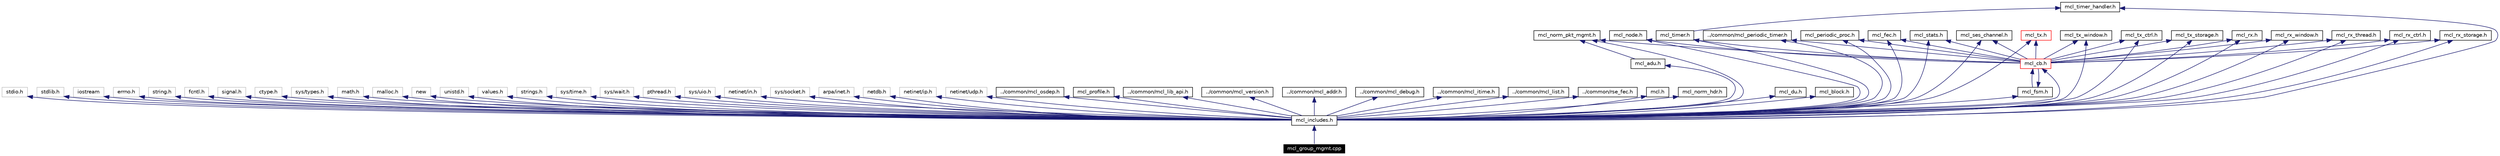 digraph G
{
  edge [fontname="Helvetica",fontsize=10,labelfontname="Helvetica",labelfontsize=10];
  node [fontname="Helvetica",fontsize=10,shape=record];
  Node1038 [label="mcl_group_mgmt.cpp",height=0.2,width=0.4,color="white", fillcolor="black", style="filled" fontcolor="white"];
  Node1039 -> Node1038 [dir=back,color="midnightblue",fontsize=10,style="solid",fontname="Helvetica"];
  Node1039 [label="mcl_includes.h",height=0.2,width=0.4,color="black",URL="$mcl__includes_8h.html"];
  Node1040 -> Node1039 [dir=back,color="midnightblue",fontsize=10,style="solid",fontname="Helvetica"];
  Node1040 [label="stdio.h",height=0.2,width=0.4,color="grey75"];
  Node1041 -> Node1039 [dir=back,color="midnightblue",fontsize=10,style="solid",fontname="Helvetica"];
  Node1041 [label="stdlib.h",height=0.2,width=0.4,color="grey75"];
  Node1042 -> Node1039 [dir=back,color="midnightblue",fontsize=10,style="solid",fontname="Helvetica"];
  Node1042 [label="iostream",height=0.2,width=0.4,color="grey75"];
  Node1043 -> Node1039 [dir=back,color="midnightblue",fontsize=10,style="solid",fontname="Helvetica"];
  Node1043 [label="errno.h",height=0.2,width=0.4,color="grey75"];
  Node1044 -> Node1039 [dir=back,color="midnightblue",fontsize=10,style="solid",fontname="Helvetica"];
  Node1044 [label="string.h",height=0.2,width=0.4,color="grey75"];
  Node1045 -> Node1039 [dir=back,color="midnightblue",fontsize=10,style="solid",fontname="Helvetica"];
  Node1045 [label="fcntl.h",height=0.2,width=0.4,color="grey75"];
  Node1046 -> Node1039 [dir=back,color="midnightblue",fontsize=10,style="solid",fontname="Helvetica"];
  Node1046 [label="signal.h",height=0.2,width=0.4,color="grey75"];
  Node1047 -> Node1039 [dir=back,color="midnightblue",fontsize=10,style="solid",fontname="Helvetica"];
  Node1047 [label="ctype.h",height=0.2,width=0.4,color="grey75"];
  Node1048 -> Node1039 [dir=back,color="midnightblue",fontsize=10,style="solid",fontname="Helvetica"];
  Node1048 [label="sys/types.h",height=0.2,width=0.4,color="grey75"];
  Node1049 -> Node1039 [dir=back,color="midnightblue",fontsize=10,style="solid",fontname="Helvetica"];
  Node1049 [label="math.h",height=0.2,width=0.4,color="grey75"];
  Node1050 -> Node1039 [dir=back,color="midnightblue",fontsize=10,style="solid",fontname="Helvetica"];
  Node1050 [label="malloc.h",height=0.2,width=0.4,color="grey75"];
  Node1051 -> Node1039 [dir=back,color="midnightblue",fontsize=10,style="solid",fontname="Helvetica"];
  Node1051 [label="new",height=0.2,width=0.4,color="grey75"];
  Node1052 -> Node1039 [dir=back,color="midnightblue",fontsize=10,style="solid",fontname="Helvetica"];
  Node1052 [label="unistd.h",height=0.2,width=0.4,color="grey75"];
  Node1053 -> Node1039 [dir=back,color="midnightblue",fontsize=10,style="solid",fontname="Helvetica"];
  Node1053 [label="values.h",height=0.2,width=0.4,color="grey75"];
  Node1054 -> Node1039 [dir=back,color="midnightblue",fontsize=10,style="solid",fontname="Helvetica"];
  Node1054 [label="strings.h",height=0.2,width=0.4,color="grey75"];
  Node1055 -> Node1039 [dir=back,color="midnightblue",fontsize=10,style="solid",fontname="Helvetica"];
  Node1055 [label="sys/time.h",height=0.2,width=0.4,color="grey75"];
  Node1056 -> Node1039 [dir=back,color="midnightblue",fontsize=10,style="solid",fontname="Helvetica"];
  Node1056 [label="sys/wait.h",height=0.2,width=0.4,color="grey75"];
  Node1057 -> Node1039 [dir=back,color="midnightblue",fontsize=10,style="solid",fontname="Helvetica"];
  Node1057 [label="pthread.h",height=0.2,width=0.4,color="grey75"];
  Node1058 -> Node1039 [dir=back,color="midnightblue",fontsize=10,style="solid",fontname="Helvetica"];
  Node1058 [label="sys/uio.h",height=0.2,width=0.4,color="grey75"];
  Node1059 -> Node1039 [dir=back,color="midnightblue",fontsize=10,style="solid",fontname="Helvetica"];
  Node1059 [label="netinet/in.h",height=0.2,width=0.4,color="grey75"];
  Node1060 -> Node1039 [dir=back,color="midnightblue",fontsize=10,style="solid",fontname="Helvetica"];
  Node1060 [label="sys/socket.h",height=0.2,width=0.4,color="grey75"];
  Node1061 -> Node1039 [dir=back,color="midnightblue",fontsize=10,style="solid",fontname="Helvetica"];
  Node1061 [label="arpa/inet.h",height=0.2,width=0.4,color="grey75"];
  Node1062 -> Node1039 [dir=back,color="midnightblue",fontsize=10,style="solid",fontname="Helvetica"];
  Node1062 [label="netdb.h",height=0.2,width=0.4,color="grey75"];
  Node1063 -> Node1039 [dir=back,color="midnightblue",fontsize=10,style="solid",fontname="Helvetica"];
  Node1063 [label="netinet/ip.h",height=0.2,width=0.4,color="grey75"];
  Node1064 -> Node1039 [dir=back,color="midnightblue",fontsize=10,style="solid",fontname="Helvetica"];
  Node1064 [label="netinet/udp.h",height=0.2,width=0.4,color="grey75"];
  Node1065 -> Node1039 [dir=back,color="midnightblue",fontsize=10,style="solid",fontname="Helvetica"];
  Node1065 [label="../common/mcl_osdep.h",height=0.2,width=0.4,color="black",URL="$mcl__osdep_8h.html"];
  Node1066 -> Node1039 [dir=back,color="midnightblue",fontsize=10,style="solid",fontname="Helvetica"];
  Node1066 [label="mcl_profile.h",height=0.2,width=0.4,color="black",URL="$mcl__profile_8h.html"];
  Node1067 -> Node1039 [dir=back,color="midnightblue",fontsize=10,style="solid",fontname="Helvetica"];
  Node1067 [label="../common/mcl_lib_api.h",height=0.2,width=0.4,color="black",URL="$mcl__lib__api_8h.html"];
  Node1068 -> Node1039 [dir=back,color="midnightblue",fontsize=10,style="solid",fontname="Helvetica"];
  Node1068 [label="../common/mcl_version.h",height=0.2,width=0.4,color="black",URL="$mcl__version_8h.html"];
  Node1069 -> Node1039 [dir=back,color="midnightblue",fontsize=10,style="solid",fontname="Helvetica"];
  Node1069 [label="../common/mcl_addr.h",height=0.2,width=0.4,color="black",URL="$mcl__addr_8h.html"];
  Node1070 -> Node1039 [dir=back,color="midnightblue",fontsize=10,style="solid",fontname="Helvetica"];
  Node1070 [label="../common/mcl_debug.h",height=0.2,width=0.4,color="black",URL="$mcl__debug_8h.html"];
  Node1071 -> Node1039 [dir=back,color="midnightblue",fontsize=10,style="solid",fontname="Helvetica"];
  Node1071 [label="../common/mcl_itime.h",height=0.2,width=0.4,color="black",URL="$mcl__itime_8h.html"];
  Node1072 -> Node1039 [dir=back,color="midnightblue",fontsize=10,style="solid",fontname="Helvetica"];
  Node1072 [label="../common/mcl_list.h",height=0.2,width=0.4,color="black",URL="$mcl__list_8h.html"];
  Node1073 -> Node1039 [dir=back,color="midnightblue",fontsize=10,style="solid",fontname="Helvetica"];
  Node1073 [label="../common/rse_fec.h",height=0.2,width=0.4,color="black",URL="$rse__fec_8h.html"];
  Node1074 -> Node1039 [dir=back,color="midnightblue",fontsize=10,style="solid",fontname="Helvetica"];
  Node1074 [label="mcl.h",height=0.2,width=0.4,color="black",URL="$mcl_8h.html"];
  Node1075 -> Node1039 [dir=back,color="midnightblue",fontsize=10,style="solid",fontname="Helvetica"];
  Node1075 [label="mcl_norm_hdr.h",height=0.2,width=0.4,color="black",URL="$mcl__norm__hdr_8h.html"];
  Node1076 -> Node1039 [dir=back,color="midnightblue",fontsize=10,style="solid",fontname="Helvetica"];
  Node1076 [label="mcl_adu.h",height=0.2,width=0.4,color="black",URL="$mcl__adu_8h.html"];
  Node1077 -> Node1076 [dir=back,color="midnightblue",fontsize=10,style="solid",fontname="Helvetica"];
  Node1077 [label="mcl_norm_pkt_mgmt.h",height=0.2,width=0.4,color="black",URL="$mcl__norm__pkt__mgmt_8h.html"];
  Node1078 -> Node1039 [dir=back,color="midnightblue",fontsize=10,style="solid",fontname="Helvetica"];
  Node1078 [label="mcl_du.h",height=0.2,width=0.4,color="black",URL="$mcl__du_8h.html"];
  Node1079 -> Node1039 [dir=back,color="midnightblue",fontsize=10,style="solid",fontname="Helvetica"];
  Node1079 [label="mcl_block.h",height=0.2,width=0.4,color="black",URL="$mcl__block_8h.html"];
  Node1080 -> Node1039 [dir=back,color="midnightblue",fontsize=10,style="solid",fontname="Helvetica"];
  Node1080 [label="mcl_cb.h",height=0.2,width=0.4,color="red",URL="$mcl__cb_8h.html"];
  Node1081 -> Node1080 [dir=back,color="midnightblue",fontsize=10,style="solid",fontname="Helvetica"];
  Node1081 [label="mcl_node.h",height=0.2,width=0.4,color="black",URL="$mcl__node_8h.html"];
  Node1082 -> Node1080 [dir=back,color="midnightblue",fontsize=10,style="solid",fontname="Helvetica"];
  Node1082 [label="mcl_fsm.h",height=0.2,width=0.4,color="black",URL="$mcl__fsm_8h.html"];
  Node1080 -> Node1082 [dir=back,color="midnightblue",fontsize=10,style="solid",fontname="Helvetica"];
  Node1083 -> Node1080 [dir=back,color="midnightblue",fontsize=10,style="solid",fontname="Helvetica"];
  Node1083 [label="mcl_timer.h",height=0.2,width=0.4,color="black",URL="$mcl__timer_8h.html"];
  Node1084 -> Node1083 [dir=back,color="midnightblue",fontsize=10,style="solid",fontname="Helvetica"];
  Node1084 [label="mcl_timer_handler.h",height=0.2,width=0.4,color="black",URL="$mcl__timer__handler_8h.html"];
  Node1085 -> Node1080 [dir=back,color="midnightblue",fontsize=10,style="solid",fontname="Helvetica"];
  Node1085 [label="../common/mcl_periodic_timer.h",height=0.2,width=0.4,color="black",URL="$mcl__periodic__timer_8h.html"];
  Node1086 -> Node1080 [dir=back,color="midnightblue",fontsize=10,style="solid",fontname="Helvetica"];
  Node1086 [label="mcl_periodic_proc.h",height=0.2,width=0.4,color="black",URL="$mcl__periodic__proc_8h.html"];
  Node1087 -> Node1080 [dir=back,color="midnightblue",fontsize=10,style="solid",fontname="Helvetica"];
  Node1087 [label="mcl_fec.h",height=0.2,width=0.4,color="black",URL="$mcl__fec_8h.html"];
  Node1088 -> Node1080 [dir=back,color="midnightblue",fontsize=10,style="solid",fontname="Helvetica"];
  Node1088 [label="mcl_stats.h",height=0.2,width=0.4,color="black",URL="$mcl__stats_8h.html"];
  Node1089 -> Node1080 [dir=back,color="midnightblue",fontsize=10,style="solid",fontname="Helvetica"];
  Node1089 [label="mcl_ses_channel.h",height=0.2,width=0.4,color="black",URL="$mcl__ses__channel_8h.html"];
  Node1077 -> Node1080 [dir=back,color="midnightblue",fontsize=10,style="solid",fontname="Helvetica"];
  Node1090 -> Node1080 [dir=back,color="midnightblue",fontsize=10,style="solid",fontname="Helvetica"];
  Node1090 [label="mcl_tx.h",height=0.2,width=0.4,color="red",URL="$mcl__tx_8h.html"];
  Node1092 -> Node1080 [dir=back,color="midnightblue",fontsize=10,style="solid",fontname="Helvetica"];
  Node1092 [label="mcl_tx_window.h",height=0.2,width=0.4,color="black",URL="$mcl__tx__window_8h.html"];
  Node1093 -> Node1080 [dir=back,color="midnightblue",fontsize=10,style="solid",fontname="Helvetica"];
  Node1093 [label="mcl_tx_ctrl.h",height=0.2,width=0.4,color="black",URL="$mcl__tx__ctrl_8h.html"];
  Node1094 -> Node1080 [dir=back,color="midnightblue",fontsize=10,style="solid",fontname="Helvetica"];
  Node1094 [label="mcl_tx_storage.h",height=0.2,width=0.4,color="black",URL="$mcl__tx__storage_8h.html"];
  Node1096 -> Node1080 [dir=back,color="midnightblue",fontsize=10,style="solid",fontname="Helvetica"];
  Node1096 [label="mcl_rx.h",height=0.2,width=0.4,color="black",URL="$mcl__rx_8h.html"];
  Node1097 -> Node1080 [dir=back,color="midnightblue",fontsize=10,style="solid",fontname="Helvetica"];
  Node1097 [label="mcl_rx_window.h",height=0.2,width=0.4,color="black",URL="$mcl__rx__window_8h.html"];
  Node1098 -> Node1080 [dir=back,color="midnightblue",fontsize=10,style="solid",fontname="Helvetica"];
  Node1098 [label="mcl_rx_thread.h",height=0.2,width=0.4,color="black",URL="$mcl__rx__thread_8h.html"];
  Node1099 -> Node1080 [dir=back,color="midnightblue",fontsize=10,style="solid",fontname="Helvetica"];
  Node1099 [label="mcl_rx_ctrl.h",height=0.2,width=0.4,color="black",URL="$mcl__rx__ctrl_8h.html"];
  Node1100 -> Node1080 [dir=back,color="midnightblue",fontsize=10,style="solid",fontname="Helvetica"];
  Node1100 [label="mcl_rx_storage.h",height=0.2,width=0.4,color="black",URL="$mcl__rx__storage_8h.html"];
  Node1081 -> Node1039 [dir=back,color="midnightblue",fontsize=10,style="solid",fontname="Helvetica"];
  Node1082 -> Node1039 [dir=back,color="midnightblue",fontsize=10,style="solid",fontname="Helvetica"];
  Node1084 -> Node1039 [dir=back,color="midnightblue",fontsize=10,style="solid",fontname="Helvetica"];
  Node1083 -> Node1039 [dir=back,color="midnightblue",fontsize=10,style="solid",fontname="Helvetica"];
  Node1085 -> Node1039 [dir=back,color="midnightblue",fontsize=10,style="solid",fontname="Helvetica"];
  Node1086 -> Node1039 [dir=back,color="midnightblue",fontsize=10,style="solid",fontname="Helvetica"];
  Node1087 -> Node1039 [dir=back,color="midnightblue",fontsize=10,style="solid",fontname="Helvetica"];
  Node1088 -> Node1039 [dir=back,color="midnightblue",fontsize=10,style="solid",fontname="Helvetica"];
  Node1089 -> Node1039 [dir=back,color="midnightblue",fontsize=10,style="solid",fontname="Helvetica"];
  Node1077 -> Node1039 [dir=back,color="midnightblue",fontsize=10,style="solid",fontname="Helvetica"];
  Node1090 -> Node1039 [dir=back,color="midnightblue",fontsize=10,style="solid",fontname="Helvetica"];
  Node1092 -> Node1039 [dir=back,color="midnightblue",fontsize=10,style="solid",fontname="Helvetica"];
  Node1093 -> Node1039 [dir=back,color="midnightblue",fontsize=10,style="solid",fontname="Helvetica"];
  Node1094 -> Node1039 [dir=back,color="midnightblue",fontsize=10,style="solid",fontname="Helvetica"];
  Node1096 -> Node1039 [dir=back,color="midnightblue",fontsize=10,style="solid",fontname="Helvetica"];
  Node1097 -> Node1039 [dir=back,color="midnightblue",fontsize=10,style="solid",fontname="Helvetica"];
  Node1098 -> Node1039 [dir=back,color="midnightblue",fontsize=10,style="solid",fontname="Helvetica"];
  Node1099 -> Node1039 [dir=back,color="midnightblue",fontsize=10,style="solid",fontname="Helvetica"];
  Node1100 -> Node1039 [dir=back,color="midnightblue",fontsize=10,style="solid",fontname="Helvetica"];
}
